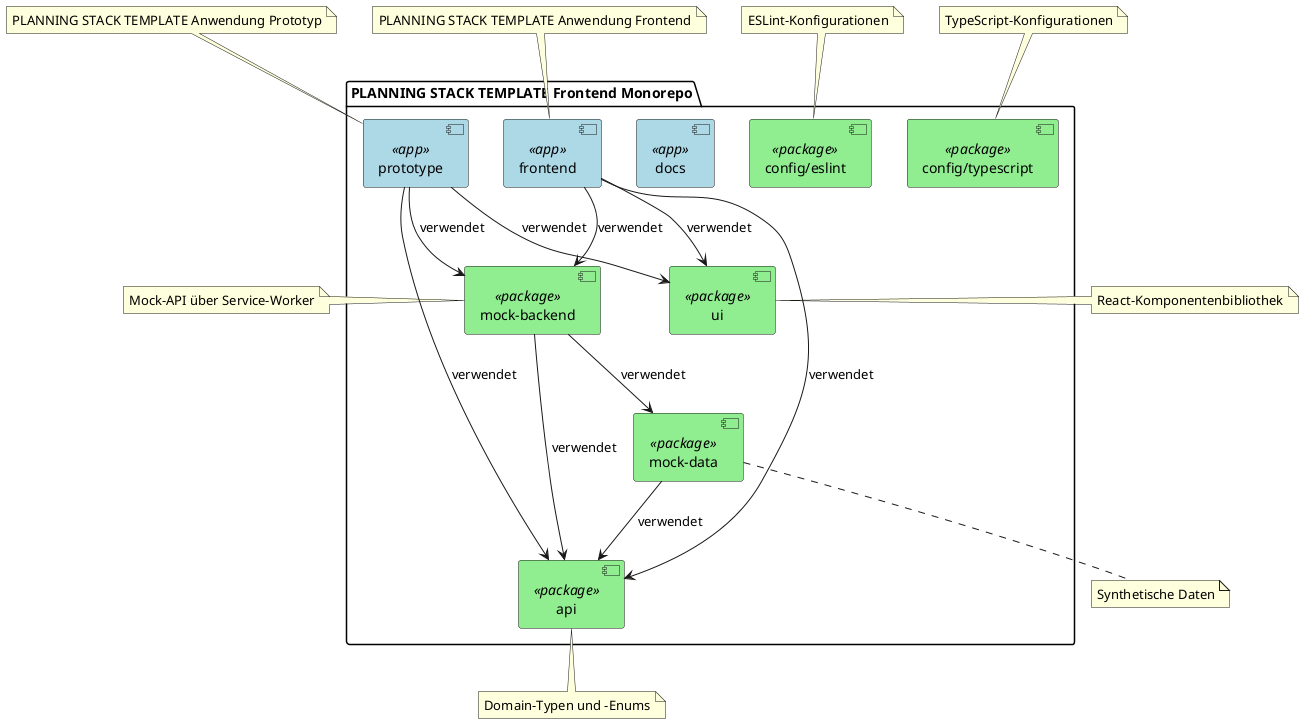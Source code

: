 @startuml
!define RECTANGLE class

skinparam component {
  BackgroundColor<<app>> LightBlue
  BackgroundColor<<package>> LightGreen
}

package "PLANNING STACK TEMPLATE Frontend Monorepo" {
  [prototype]<<app>> as prototype
  [frontend]<<app>> as frontend
  [api]<<package>> as api
  [docs]<<app>> as docs
  [mock-data]<<package>> as mockData
  [mock-backend]<<package>> as mockApi
  [ui]<<package>> as ui
  [config/eslint]<<package>> as eslintConfig
  [config/typescript]<<package>> as typescriptConfig
}

prototype --> api : verwendet
prototype --> mockApi : verwendet
prototype --> ui : verwendet

frontend --> api : verwendet
frontend --> mockApi : verwendet
frontend --> ui : verwendet

mockApi --> mockData : verwendet
mockApi --> api : verwendet
mockData --> api : verwendet

note top of prototype : PLANNING STACK TEMPLATE Anwendung Prototyp
note top of frontend : PLANNING STACK TEMPLATE Anwendung Frontend
note bottom of api : Domain-Typen und -Enums
note bottom of mockData : Synthetische Daten
note left of mockApi : Mock-API über Service-Worker
note right of ui : React-Komponentenbibliothek
note top of eslintConfig : ESLint-Konfigurationen
note top of typescriptConfig : TypeScript-Konfigurationen

@enduml